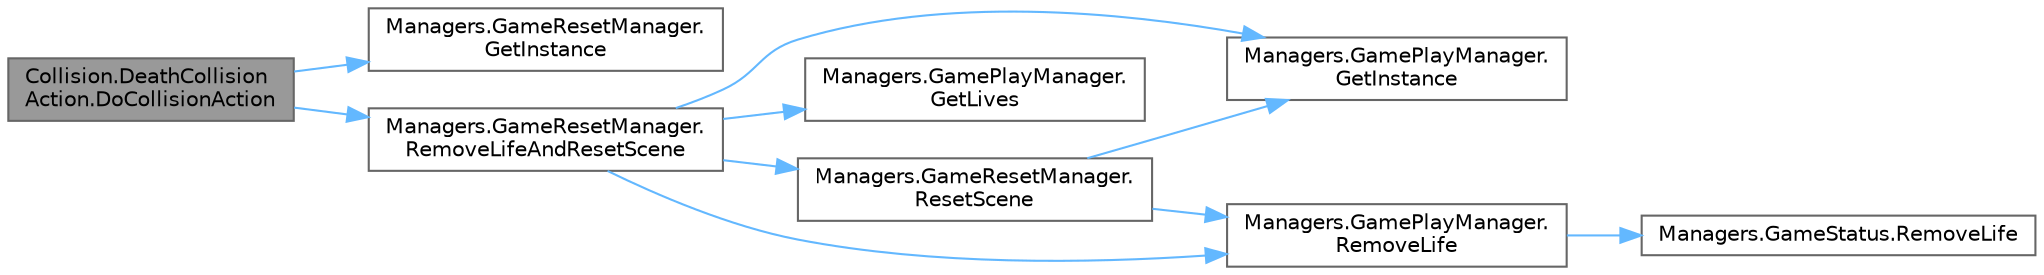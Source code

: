 digraph "Collision.DeathCollisionAction.DoCollisionAction"
{
 // LATEX_PDF_SIZE
  bgcolor="transparent";
  edge [fontname=Helvetica,fontsize=10,labelfontname=Helvetica,labelfontsize=10];
  node [fontname=Helvetica,fontsize=10,shape=box,height=0.2,width=0.4];
  rankdir="LR";
  Node1 [label="Collision.DeathCollision\lAction.DoCollisionAction",height=0.2,width=0.4,color="gray40", fillcolor="grey60", style="filled", fontcolor="black",tooltip="This action interacts directly with the GameResetManager tp reduce a life."];
  Node1 -> Node2 [color="steelblue1",style="solid"];
  Node2 [label="Managers.GameResetManager.\lGetInstance",height=0.2,width=0.4,color="grey40", fillcolor="white", style="filled",URL="$class_managers_1_1_game_reset_manager.html#a7d5227cf05e6f94505a780816aec9292",tooltip="Gets the singleton of GameResetManager."];
  Node1 -> Node3 [color="steelblue1",style="solid"];
  Node3 [label="Managers.GameResetManager.\lRemoveLifeAndResetScene",height=0.2,width=0.4,color="grey40", fillcolor="white", style="filled",URL="$class_managers_1_1_game_reset_manager.html#a41fc068af42ae846d0c396cbfd91ea6b",tooltip="Resets the scene if still lives left else the game has ended so update the GamePlayManager and loads ..."];
  Node3 -> Node4 [color="steelblue1",style="solid"];
  Node4 [label="Managers.GamePlayManager.\lGetInstance",height=0.2,width=0.4,color="grey40", fillcolor="white", style="filled",URL="$class_managers_1_1_game_play_manager.html#a4eb7c3c406d5d83805c3583019ea060a",tooltip="Returns the Singleton instance of GamePlayManager."];
  Node3 -> Node5 [color="steelblue1",style="solid"];
  Node5 [label="Managers.GamePlayManager.\lGetLives",height=0.2,width=0.4,color="grey40", fillcolor="white", style="filled",URL="$class_managers_1_1_game_play_manager.html#a3ad4601f2f58d6f09e518ceeb1a9fca1",tooltip="Get the number of lives left."];
  Node3 -> Node6 [color="steelblue1",style="solid"];
  Node6 [label="Managers.GamePlayManager.\lRemoveLife",height=0.2,width=0.4,color="grey40", fillcolor="white", style="filled",URL="$class_managers_1_1_game_play_manager.html#af0a5b0fe596164a0d14870b16ffb070c",tooltip="Removes a life from GameStatus and returns the number of lives remaining."];
  Node6 -> Node7 [color="steelblue1",style="solid"];
  Node7 [label="Managers.GameStatus.RemoveLife",height=0.2,width=0.4,color="grey40", fillcolor="white", style="filled",URL="$struct_managers_1_1_game_status.html#aa1c846b633f5cfd53e5e91b47aa500c0",tooltip=" "];
  Node3 -> Node8 [color="steelblue1",style="solid"];
  Node8 [label="Managers.GameResetManager.\lResetScene",height=0.2,width=0.4,color="grey40", fillcolor="white", style="filled",URL="$class_managers_1_1_game_reset_manager.html#a9d718417ac8c7e73f41e2ee021b3d0fd",tooltip="Resets the scene and removes a life from the GamePlayManager."];
  Node8 -> Node4 [color="steelblue1",style="solid"];
  Node8 -> Node6 [color="steelblue1",style="solid"];
}
